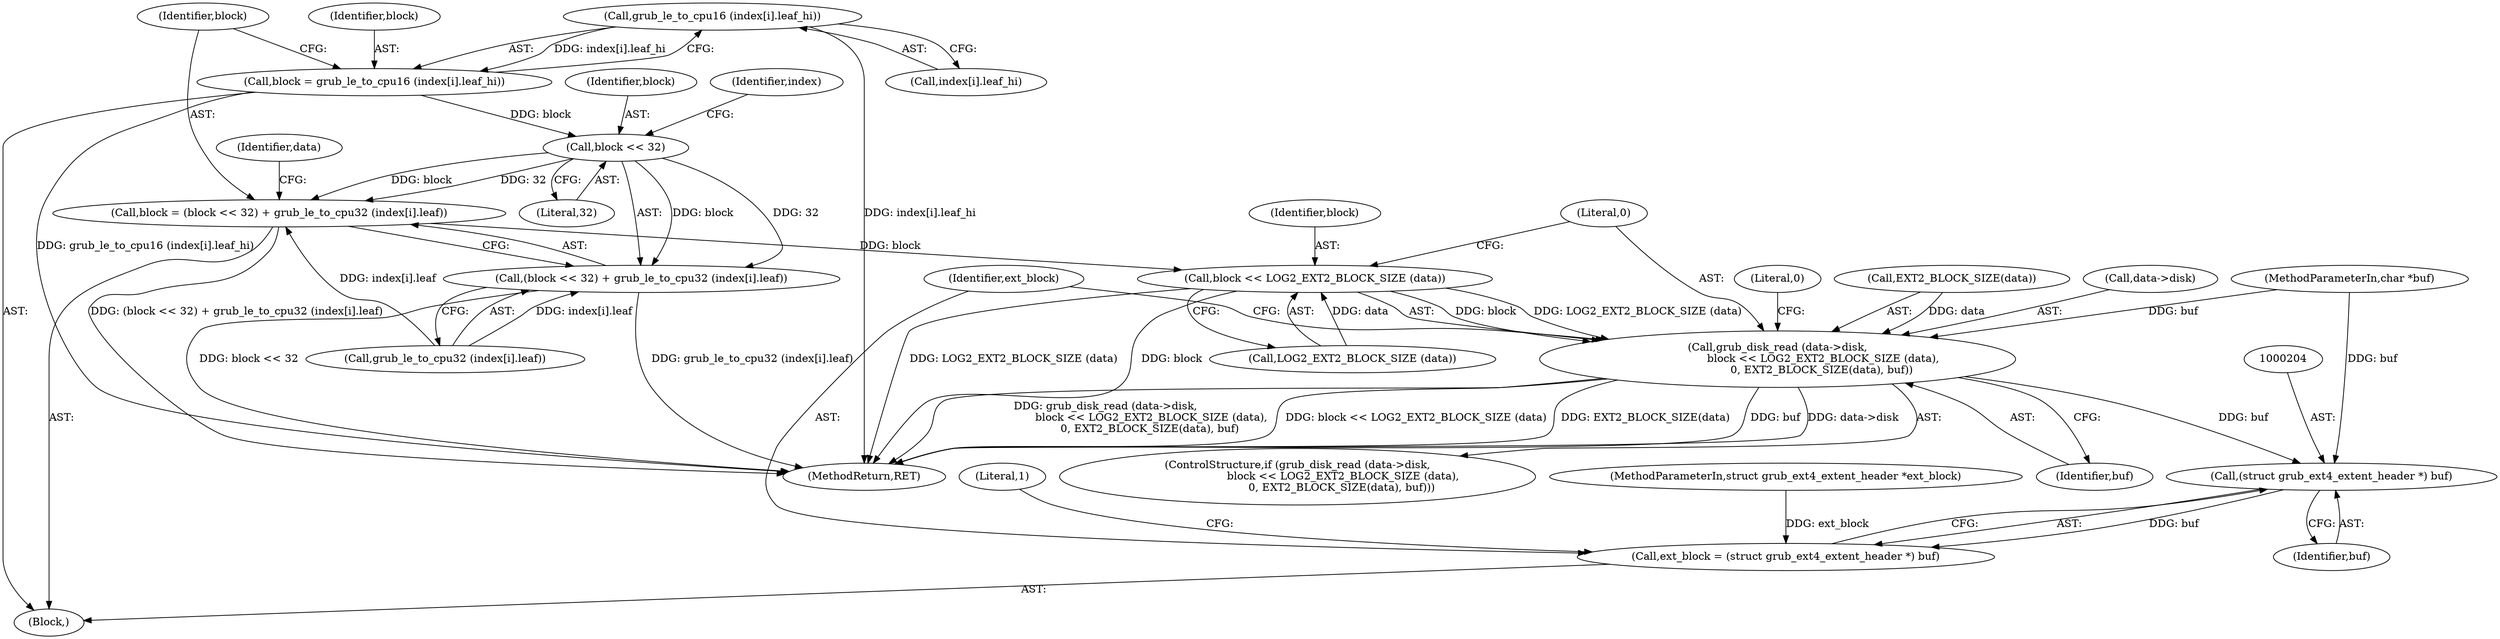 digraph "0_radare2_65000a7fd9eea62359e6d6714f17b94a99a82edd_1@pointer" {
"1000168" [label="(Call,grub_le_to_cpu16 (index[i].leaf_hi))"];
"1000166" [label="(Call,block = grub_le_to_cpu16 (index[i].leaf_hi))"];
"1000177" [label="(Call,block << 32)"];
"1000174" [label="(Call,block = (block << 32) + grub_le_to_cpu32 (index[i].leaf))"];
"1000191" [label="(Call,block << LOG2_EXT2_BLOCK_SIZE (data))"];
"1000187" [label="(Call,grub_disk_read (data->disk,\n                           block << LOG2_EXT2_BLOCK_SIZE (data),\n                          0, EXT2_BLOCK_SIZE(data), buf))"];
"1000203" [label="(Call,(struct grub_ext4_extent_header *) buf)"];
"1000201" [label="(Call,ext_block = (struct grub_ext4_extent_header *) buf)"];
"1000176" [label="(Call,(block << 32) + grub_le_to_cpu32 (index[i].leaf))"];
"1000177" [label="(Call,block << 32)"];
"1000192" [label="(Identifier,block)"];
"1000168" [label="(Call,grub_le_to_cpu16 (index[i].leaf_hi))"];
"1000200" [label="(Literal,0)"];
"1000186" [label="(ControlStructure,if (grub_disk_read (data->disk,\n                           block << LOG2_EXT2_BLOCK_SIZE (data),\n                          0, EXT2_BLOCK_SIZE(data), buf)))"];
"1000195" [label="(Literal,0)"];
"1000203" [label="(Call,(struct grub_ext4_extent_header *) buf)"];
"1000166" [label="(Call,block = grub_le_to_cpu16 (index[i].leaf_hi))"];
"1000174" [label="(Call,block = (block << 32) + grub_le_to_cpu32 (index[i].leaf))"];
"1000191" [label="(Call,block << LOG2_EXT2_BLOCK_SIZE (data))"];
"1000198" [label="(Identifier,buf)"];
"1000187" [label="(Call,grub_disk_read (data->disk,\n                           block << LOG2_EXT2_BLOCK_SIZE (data),\n                          0, EXT2_BLOCK_SIZE(data), buf))"];
"1000183" [label="(Identifier,index)"];
"1000108" [label="(Literal,1)"];
"1000178" [label="(Identifier,block)"];
"1000205" [label="(Identifier,buf)"];
"1000201" [label="(Call,ext_block = (struct grub_ext4_extent_header *) buf)"];
"1000189" [label="(Identifier,data)"];
"1000176" [label="(Call,(block << 32) + grub_le_to_cpu32 (index[i].leaf))"];
"1000103" [label="(MethodParameterIn,struct grub_ext4_extent_header *ext_block)"];
"1000175" [label="(Identifier,block)"];
"1000206" [label="(MethodReturn,RET)"];
"1000196" [label="(Call,EXT2_BLOCK_SIZE(data))"];
"1000180" [label="(Call,grub_le_to_cpu32 (index[i].leaf))"];
"1000102" [label="(MethodParameterIn,char *buf)"];
"1000109" [label="(Block,)"];
"1000188" [label="(Call,data->disk)"];
"1000179" [label="(Literal,32)"];
"1000193" [label="(Call,LOG2_EXT2_BLOCK_SIZE (data))"];
"1000202" [label="(Identifier,ext_block)"];
"1000167" [label="(Identifier,block)"];
"1000169" [label="(Call,index[i].leaf_hi)"];
"1000168" -> "1000166"  [label="AST: "];
"1000168" -> "1000169"  [label="CFG: "];
"1000169" -> "1000168"  [label="AST: "];
"1000166" -> "1000168"  [label="CFG: "];
"1000168" -> "1000206"  [label="DDG: index[i].leaf_hi"];
"1000168" -> "1000166"  [label="DDG: index[i].leaf_hi"];
"1000166" -> "1000109"  [label="AST: "];
"1000167" -> "1000166"  [label="AST: "];
"1000175" -> "1000166"  [label="CFG: "];
"1000166" -> "1000206"  [label="DDG: grub_le_to_cpu16 (index[i].leaf_hi)"];
"1000166" -> "1000177"  [label="DDG: block"];
"1000177" -> "1000176"  [label="AST: "];
"1000177" -> "1000179"  [label="CFG: "];
"1000178" -> "1000177"  [label="AST: "];
"1000179" -> "1000177"  [label="AST: "];
"1000183" -> "1000177"  [label="CFG: "];
"1000177" -> "1000174"  [label="DDG: block"];
"1000177" -> "1000174"  [label="DDG: 32"];
"1000177" -> "1000176"  [label="DDG: block"];
"1000177" -> "1000176"  [label="DDG: 32"];
"1000174" -> "1000109"  [label="AST: "];
"1000174" -> "1000176"  [label="CFG: "];
"1000175" -> "1000174"  [label="AST: "];
"1000176" -> "1000174"  [label="AST: "];
"1000189" -> "1000174"  [label="CFG: "];
"1000174" -> "1000206"  [label="DDG: (block << 32) + grub_le_to_cpu32 (index[i].leaf)"];
"1000180" -> "1000174"  [label="DDG: index[i].leaf"];
"1000174" -> "1000191"  [label="DDG: block"];
"1000191" -> "1000187"  [label="AST: "];
"1000191" -> "1000193"  [label="CFG: "];
"1000192" -> "1000191"  [label="AST: "];
"1000193" -> "1000191"  [label="AST: "];
"1000195" -> "1000191"  [label="CFG: "];
"1000191" -> "1000206"  [label="DDG: LOG2_EXT2_BLOCK_SIZE (data)"];
"1000191" -> "1000206"  [label="DDG: block"];
"1000191" -> "1000187"  [label="DDG: block"];
"1000191" -> "1000187"  [label="DDG: LOG2_EXT2_BLOCK_SIZE (data)"];
"1000193" -> "1000191"  [label="DDG: data"];
"1000187" -> "1000186"  [label="AST: "];
"1000187" -> "1000198"  [label="CFG: "];
"1000188" -> "1000187"  [label="AST: "];
"1000195" -> "1000187"  [label="AST: "];
"1000196" -> "1000187"  [label="AST: "];
"1000198" -> "1000187"  [label="AST: "];
"1000200" -> "1000187"  [label="CFG: "];
"1000202" -> "1000187"  [label="CFG: "];
"1000187" -> "1000206"  [label="DDG: buf"];
"1000187" -> "1000206"  [label="DDG: data->disk"];
"1000187" -> "1000206"  [label="DDG: grub_disk_read (data->disk,\n                           block << LOG2_EXT2_BLOCK_SIZE (data),\n                          0, EXT2_BLOCK_SIZE(data), buf)"];
"1000187" -> "1000206"  [label="DDG: block << LOG2_EXT2_BLOCK_SIZE (data)"];
"1000187" -> "1000206"  [label="DDG: EXT2_BLOCK_SIZE(data)"];
"1000196" -> "1000187"  [label="DDG: data"];
"1000102" -> "1000187"  [label="DDG: buf"];
"1000187" -> "1000203"  [label="DDG: buf"];
"1000203" -> "1000201"  [label="AST: "];
"1000203" -> "1000205"  [label="CFG: "];
"1000204" -> "1000203"  [label="AST: "];
"1000205" -> "1000203"  [label="AST: "];
"1000201" -> "1000203"  [label="CFG: "];
"1000203" -> "1000201"  [label="DDG: buf"];
"1000102" -> "1000203"  [label="DDG: buf"];
"1000201" -> "1000109"  [label="AST: "];
"1000202" -> "1000201"  [label="AST: "];
"1000108" -> "1000201"  [label="CFG: "];
"1000103" -> "1000201"  [label="DDG: ext_block"];
"1000176" -> "1000180"  [label="CFG: "];
"1000180" -> "1000176"  [label="AST: "];
"1000176" -> "1000206"  [label="DDG: grub_le_to_cpu32 (index[i].leaf)"];
"1000176" -> "1000206"  [label="DDG: block << 32"];
"1000180" -> "1000176"  [label="DDG: index[i].leaf"];
}
